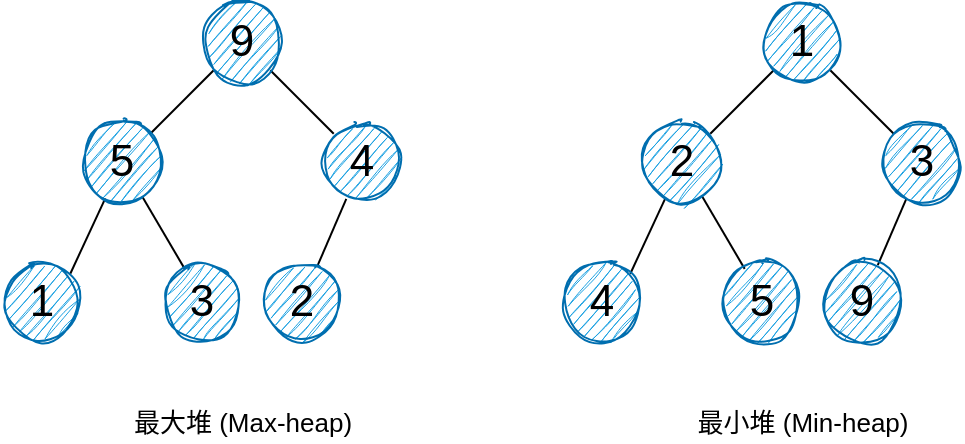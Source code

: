 <mxfile>
    <diagram id="Y7E4iQfiaBOq1pWMwXan" name="Page-1">
        <mxGraphModel dx="1217" dy="570" grid="1" gridSize="10" guides="1" tooltips="1" connect="1" arrows="1" fold="1" page="1" pageScale="1" pageWidth="850" pageHeight="1100" math="0" shadow="0">
            <root>
                <mxCell id="0"/>
                <mxCell id="1" parent="0"/>
                <mxCell id="8" style="rounded=0;orthogonalLoop=1;jettySize=auto;html=1;entryX=1;entryY=0;entryDx=0;entryDy=0;fontSize=22;endArrow=none;endFill=0;" edge="1" parent="1" source="2" target="3">
                    <mxGeometry relative="1" as="geometry"/>
                </mxCell>
                <mxCell id="9" style="edgeStyle=none;rounded=0;orthogonalLoop=1;jettySize=auto;html=1;fontSize=22;endArrow=none;endFill=0;" edge="1" parent="1" source="2" target="4">
                    <mxGeometry relative="1" as="geometry"/>
                </mxCell>
                <mxCell id="2" value="9" style="ellipse;whiteSpace=wrap;html=1;aspect=fixed;sketch=1;fillColor=#1ba1e2;strokeColor=#006EAF;fontSize=22;fontColor=#000000;" vertex="1" parent="1">
                    <mxGeometry x="240" y="120" width="40" height="40" as="geometry"/>
                </mxCell>
                <mxCell id="10" style="edgeStyle=none;rounded=0;orthogonalLoop=1;jettySize=auto;html=1;entryX=1;entryY=0;entryDx=0;entryDy=0;fontSize=22;endArrow=none;endFill=0;" edge="1" parent="1" source="3" target="5">
                    <mxGeometry relative="1" as="geometry"/>
                </mxCell>
                <mxCell id="11" style="edgeStyle=none;rounded=0;orthogonalLoop=1;jettySize=auto;html=1;entryX=0.284;entryY=0.086;entryDx=0;entryDy=0;fontSize=22;endArrow=none;endFill=0;entryPerimeter=0;" edge="1" parent="1" source="3" target="6">
                    <mxGeometry relative="1" as="geometry"/>
                </mxCell>
                <mxCell id="3" value="5" style="ellipse;whiteSpace=wrap;html=1;aspect=fixed;sketch=1;fillColor=#1ba1e2;strokeColor=#006EAF;fontSize=22;fontColor=#000000;" vertex="1" parent="1">
                    <mxGeometry x="180" y="180" width="40" height="40" as="geometry"/>
                </mxCell>
                <mxCell id="12" style="edgeStyle=none;rounded=0;orthogonalLoop=1;jettySize=auto;html=1;fontSize=22;endArrow=none;endFill=0;" edge="1" parent="1" source="4" target="7">
                    <mxGeometry relative="1" as="geometry"/>
                </mxCell>
                <mxCell id="4" value="4" style="ellipse;whiteSpace=wrap;html=1;aspect=fixed;sketch=1;fillColor=#1ba1e2;strokeColor=#006EAF;fontSize=22;fontColor=#000000;" vertex="1" parent="1">
                    <mxGeometry x="300" y="180" width="40" height="40" as="geometry"/>
                </mxCell>
                <mxCell id="5" value="1" style="ellipse;whiteSpace=wrap;html=1;aspect=fixed;sketch=1;fillColor=#1ba1e2;strokeColor=#006EAF;fontSize=22;fontColor=#000000;" vertex="1" parent="1">
                    <mxGeometry x="140" y="250" width="40" height="40" as="geometry"/>
                </mxCell>
                <mxCell id="6" value="3" style="ellipse;whiteSpace=wrap;html=1;aspect=fixed;sketch=1;fillColor=#1ba1e2;strokeColor=#006EAF;fontSize=22;fontColor=#000000;" vertex="1" parent="1">
                    <mxGeometry x="220" y="250" width="40" height="40" as="geometry"/>
                </mxCell>
                <mxCell id="7" value="2" style="ellipse;whiteSpace=wrap;html=1;aspect=fixed;sketch=1;fillColor=#1ba1e2;strokeColor=#006EAF;fontSize=22;fontColor=#000000;" vertex="1" parent="1">
                    <mxGeometry x="270" y="250" width="40" height="40" as="geometry"/>
                </mxCell>
                <mxCell id="13" value="最大堆 (Max-heap) " style="text;html=1;align=center;verticalAlign=middle;resizable=0;points=[];autosize=1;strokeColor=none;fontSize=13;" vertex="1" parent="1">
                    <mxGeometry x="190" y="320" width="140" height="20" as="geometry"/>
                </mxCell>
                <mxCell id="14" style="rounded=0;orthogonalLoop=1;jettySize=auto;html=1;entryX=1;entryY=0;entryDx=0;entryDy=0;fontSize=22;endArrow=none;endFill=0;" edge="1" parent="1" source="16" target="19">
                    <mxGeometry relative="1" as="geometry"/>
                </mxCell>
                <mxCell id="15" style="edgeStyle=none;rounded=0;orthogonalLoop=1;jettySize=auto;html=1;fontSize=22;endArrow=none;endFill=0;" edge="1" parent="1" source="16" target="21">
                    <mxGeometry relative="1" as="geometry"/>
                </mxCell>
                <mxCell id="16" value="1" style="ellipse;whiteSpace=wrap;html=1;aspect=fixed;sketch=1;fillColor=#1ba1e2;strokeColor=#006EAF;fontSize=22;fontColor=#000000;" vertex="1" parent="1">
                    <mxGeometry x="520" y="120" width="40" height="40" as="geometry"/>
                </mxCell>
                <mxCell id="17" style="edgeStyle=none;rounded=0;orthogonalLoop=1;jettySize=auto;html=1;entryX=1;entryY=0;entryDx=0;entryDy=0;fontSize=22;endArrow=none;endFill=0;" edge="1" parent="1" source="19" target="22">
                    <mxGeometry relative="1" as="geometry"/>
                </mxCell>
                <mxCell id="18" style="edgeStyle=none;rounded=0;orthogonalLoop=1;jettySize=auto;html=1;entryX=0.284;entryY=0.086;entryDx=0;entryDy=0;fontSize=22;endArrow=none;endFill=0;entryPerimeter=0;" edge="1" parent="1" source="19" target="23">
                    <mxGeometry relative="1" as="geometry"/>
                </mxCell>
                <mxCell id="19" value="2" style="ellipse;whiteSpace=wrap;html=1;aspect=fixed;sketch=1;fillColor=#1ba1e2;strokeColor=#006EAF;fontSize=22;fontColor=#000000;" vertex="1" parent="1">
                    <mxGeometry x="460" y="180" width="40" height="40" as="geometry"/>
                </mxCell>
                <mxCell id="20" style="edgeStyle=none;rounded=0;orthogonalLoop=1;jettySize=auto;html=1;fontSize=22;endArrow=none;endFill=0;" edge="1" parent="1" source="21" target="24">
                    <mxGeometry relative="1" as="geometry"/>
                </mxCell>
                <mxCell id="21" value="3" style="ellipse;whiteSpace=wrap;html=1;aspect=fixed;sketch=1;fillColor=#1ba1e2;strokeColor=#006EAF;fontSize=22;fontColor=#000000;" vertex="1" parent="1">
                    <mxGeometry x="580" y="180" width="40" height="40" as="geometry"/>
                </mxCell>
                <mxCell id="22" value="4" style="ellipse;whiteSpace=wrap;html=1;aspect=fixed;sketch=1;fillColor=#1ba1e2;strokeColor=#006EAF;fontSize=22;fontColor=#000000;" vertex="1" parent="1">
                    <mxGeometry x="420" y="250" width="40" height="40" as="geometry"/>
                </mxCell>
                <mxCell id="23" value="5" style="ellipse;whiteSpace=wrap;html=1;aspect=fixed;sketch=1;fillColor=#1ba1e2;strokeColor=#006EAF;fontSize=22;fontColor=#000000;" vertex="1" parent="1">
                    <mxGeometry x="500" y="250" width="40" height="40" as="geometry"/>
                </mxCell>
                <mxCell id="24" value="9" style="ellipse;whiteSpace=wrap;html=1;aspect=fixed;sketch=1;fillColor=#1ba1e2;strokeColor=#006EAF;fontSize=22;fontColor=#000000;" vertex="1" parent="1">
                    <mxGeometry x="550" y="250" width="40" height="40" as="geometry"/>
                </mxCell>
                <mxCell id="25" value="最小堆 (Min-heap) " style="text;html=1;align=center;verticalAlign=middle;resizable=0;points=[];autosize=1;strokeColor=none;fontSize=13;" vertex="1" parent="1">
                    <mxGeometry x="475" y="320" width="130" height="20" as="geometry"/>
                </mxCell>
            </root>
        </mxGraphModel>
    </diagram>
    <diagram id="t7gDynj0hpRwfnZ5_ozT" name="heapify-1">
        <mxGraphModel dx="839" dy="393" grid="1" gridSize="10" guides="1" tooltips="1" connect="1" arrows="1" fold="1" page="1" pageScale="1" pageWidth="850" pageHeight="1100" math="0" shadow="0">
            <root>
                <mxCell id="kqcIvL9qf1m2o4pXu-eM-0"/>
                <mxCell id="kqcIvL9qf1m2o4pXu-eM-1" parent="kqcIvL9qf1m2o4pXu-eM-0"/>
                <mxCell id="kqcIvL9qf1m2o4pXu-eM-2" value="" style="shape=table;html=1;whiteSpace=wrap;startSize=0;container=1;collapsible=0;childLayout=tableLayout;sketch=1;fontSize=18;fillColor=#60a917;strokeColor=#2D7600;fontColor=#ffffff;" vertex="1" parent="kqcIvL9qf1m2o4pXu-eM-1">
                    <mxGeometry x="40" y="40" width="360" height="40" as="geometry"/>
                </mxCell>
                <mxCell id="kqcIvL9qf1m2o4pXu-eM-3" value="" style="shape=partialRectangle;html=1;whiteSpace=wrap;collapsible=0;dropTarget=0;pointerEvents=0;fillColor=none;top=0;left=0;bottom=0;right=0;points=[[0,0.5],[1,0.5]];portConstraint=eastwest;fontSize=18;" vertex="1" parent="kqcIvL9qf1m2o4pXu-eM-2">
                    <mxGeometry width="360" height="40" as="geometry"/>
                </mxCell>
                <mxCell id="kqcIvL9qf1m2o4pXu-eM-4" value="3" style="shape=partialRectangle;html=1;whiteSpace=wrap;connectable=0;overflow=hidden;fillColor=none;top=0;left=0;bottom=0;right=0;fontSize=18;" vertex="1" parent="kqcIvL9qf1m2o4pXu-eM-3">
                    <mxGeometry width="60" height="40" as="geometry"/>
                </mxCell>
                <mxCell id="kqcIvL9qf1m2o4pXu-eM-5" value="&lt;font style=&quot;font-size: 18px;&quot;&gt;9&lt;/font&gt;" style="shape=partialRectangle;html=1;whiteSpace=wrap;connectable=0;overflow=hidden;fillColor=none;top=0;left=0;bottom=0;right=0;fontSize=18;" vertex="1" parent="kqcIvL9qf1m2o4pXu-eM-3">
                    <mxGeometry x="60" width="60" height="40" as="geometry"/>
                </mxCell>
                <mxCell id="kqcIvL9qf1m2o4pXu-eM-6" value="2" style="shape=partialRectangle;html=1;whiteSpace=wrap;connectable=0;overflow=hidden;fillColor=none;top=0;left=0;bottom=0;right=0;fontSize=18;" vertex="1" parent="kqcIvL9qf1m2o4pXu-eM-3">
                    <mxGeometry x="120" width="60" height="40" as="geometry"/>
                </mxCell>
                <mxCell id="kqcIvL9qf1m2o4pXu-eM-7" value="1" style="shape=partialRectangle;html=1;whiteSpace=wrap;connectable=0;overflow=hidden;fillColor=none;top=0;left=0;bottom=0;right=0;fontSize=18;" vertex="1" parent="kqcIvL9qf1m2o4pXu-eM-3">
                    <mxGeometry x="180" width="60" height="40" as="geometry"/>
                </mxCell>
                <mxCell id="kqcIvL9qf1m2o4pXu-eM-8" value="4" style="shape=partialRectangle;html=1;whiteSpace=wrap;connectable=0;overflow=hidden;fillColor=none;top=0;left=0;bottom=0;right=0;fontSize=18;" vertex="1" parent="kqcIvL9qf1m2o4pXu-eM-3">
                    <mxGeometry x="240" width="60" height="40" as="geometry"/>
                </mxCell>
                <mxCell id="kqcIvL9qf1m2o4pXu-eM-9" value="5" style="shape=partialRectangle;html=1;whiteSpace=wrap;connectable=0;overflow=hidden;fillColor=none;top=0;left=0;bottom=0;right=0;fontSize=18;" vertex="1" parent="kqcIvL9qf1m2o4pXu-eM-3">
                    <mxGeometry x="300" width="60" height="40" as="geometry"/>
                </mxCell>
                <mxCell id="kqcIvL9qf1m2o4pXu-eM-11" value="" style="shape=table;html=1;whiteSpace=wrap;startSize=0;container=1;collapsible=0;childLayout=tableLayout;fillColor=none;strokeColor=none;" vertex="1" parent="kqcIvL9qf1m2o4pXu-eM-1">
                    <mxGeometry x="40" y="80" width="360" height="40" as="geometry"/>
                </mxCell>
                <mxCell id="kqcIvL9qf1m2o4pXu-eM-12" value="" style="shape=partialRectangle;html=1;whiteSpace=wrap;collapsible=0;dropTarget=0;pointerEvents=0;fillColor=none;top=0;left=0;bottom=0;right=0;points=[[0,0.5],[1,0.5]];portConstraint=eastwest;" vertex="1" parent="kqcIvL9qf1m2o4pXu-eM-11">
                    <mxGeometry width="360" height="40" as="geometry"/>
                </mxCell>
                <mxCell id="kqcIvL9qf1m2o4pXu-eM-13" value="0" style="shape=partialRectangle;html=1;whiteSpace=wrap;connectable=0;overflow=hidden;fillColor=none;top=0;left=0;bottom=0;right=0;" vertex="1" parent="kqcIvL9qf1m2o4pXu-eM-12">
                    <mxGeometry width="60" height="40" as="geometry"/>
                </mxCell>
                <mxCell id="kqcIvL9qf1m2o4pXu-eM-14" value="1" style="shape=partialRectangle;html=1;whiteSpace=wrap;connectable=0;overflow=hidden;fillColor=none;top=0;left=0;bottom=0;right=0;" vertex="1" parent="kqcIvL9qf1m2o4pXu-eM-12">
                    <mxGeometry x="60" width="60" height="40" as="geometry"/>
                </mxCell>
                <mxCell id="kqcIvL9qf1m2o4pXu-eM-15" value="2" style="shape=partialRectangle;html=1;whiteSpace=wrap;connectable=0;overflow=hidden;fillColor=none;top=0;left=0;bottom=0;right=0;" vertex="1" parent="kqcIvL9qf1m2o4pXu-eM-12">
                    <mxGeometry x="120" width="60" height="40" as="geometry"/>
                </mxCell>
                <mxCell id="kqcIvL9qf1m2o4pXu-eM-16" value="3" style="shape=partialRectangle;html=1;whiteSpace=wrap;connectable=0;overflow=hidden;fillColor=none;top=0;left=0;bottom=0;right=0;" vertex="1" parent="kqcIvL9qf1m2o4pXu-eM-12">
                    <mxGeometry x="180" width="60" height="40" as="geometry"/>
                </mxCell>
                <mxCell id="kqcIvL9qf1m2o4pXu-eM-17" value="4" style="shape=partialRectangle;html=1;whiteSpace=wrap;connectable=0;overflow=hidden;fillColor=none;top=0;left=0;bottom=0;right=0;" vertex="1" parent="kqcIvL9qf1m2o4pXu-eM-12">
                    <mxGeometry x="240" width="60" height="40" as="geometry"/>
                </mxCell>
                <mxCell id="kqcIvL9qf1m2o4pXu-eM-18" value="5" style="shape=partialRectangle;html=1;whiteSpace=wrap;connectable=0;overflow=hidden;fillColor=none;top=0;left=0;bottom=0;right=0;" vertex="1" parent="kqcIvL9qf1m2o4pXu-eM-12">
                    <mxGeometry x="300" width="60" height="40" as="geometry"/>
                </mxCell>
            </root>
        </mxGraphModel>
    </diagram>
    <diagram id="Er3TBcY3ToPlYUrqbDX4" name="heapify-2">
        <mxGraphModel dx="1217" dy="570" grid="1" gridSize="10" guides="1" tooltips="1" connect="1" arrows="1" fold="1" page="1" pageScale="1" pageWidth="850" pageHeight="1100" math="0" shadow="0">
            <root>
                <mxCell id="2v2k3Q8E73bp4hUca9CG-0"/>
                <mxCell id="2v2k3Q8E73bp4hUca9CG-1" parent="2v2k3Q8E73bp4hUca9CG-0"/>
                <mxCell id="0Q4chrJ4-TKzll_FZwnO-0" style="rounded=0;orthogonalLoop=1;jettySize=auto;html=1;entryX=1;entryY=0;entryDx=0;entryDy=0;fontSize=22;endArrow=none;endFill=0;fontColor=#000000;" edge="1" parent="2v2k3Q8E73bp4hUca9CG-1" source="0Q4chrJ4-TKzll_FZwnO-2" target="0Q4chrJ4-TKzll_FZwnO-5">
                    <mxGeometry relative="1" as="geometry"/>
                </mxCell>
                <mxCell id="0Q4chrJ4-TKzll_FZwnO-1" style="edgeStyle=none;rounded=0;orthogonalLoop=1;jettySize=auto;html=1;fontSize=22;endArrow=none;endFill=0;fontColor=#000000;" edge="1" parent="2v2k3Q8E73bp4hUca9CG-1" source="0Q4chrJ4-TKzll_FZwnO-2" target="0Q4chrJ4-TKzll_FZwnO-7">
                    <mxGeometry relative="1" as="geometry"/>
                </mxCell>
                <mxCell id="0Q4chrJ4-TKzll_FZwnO-2" value="3" style="ellipse;whiteSpace=wrap;html=1;aspect=fixed;sketch=1;fillColor=#60a917;strokeColor=#2D7600;fontSize=22;fontColor=#000000;" vertex="1" parent="2v2k3Q8E73bp4hUca9CG-1">
                    <mxGeometry x="240" y="120" width="40" height="40" as="geometry"/>
                </mxCell>
                <mxCell id="0Q4chrJ4-TKzll_FZwnO-3" style="edgeStyle=none;rounded=0;orthogonalLoop=1;jettySize=auto;html=1;entryX=1;entryY=0;entryDx=0;entryDy=0;fontSize=22;endArrow=none;endFill=0;fontColor=#000000;" edge="1" parent="2v2k3Q8E73bp4hUca9CG-1" source="0Q4chrJ4-TKzll_FZwnO-5" target="0Q4chrJ4-TKzll_FZwnO-8">
                    <mxGeometry relative="1" as="geometry"/>
                </mxCell>
                <mxCell id="0Q4chrJ4-TKzll_FZwnO-4" style="edgeStyle=none;rounded=0;orthogonalLoop=1;jettySize=auto;html=1;entryX=0.284;entryY=0.086;entryDx=0;entryDy=0;fontSize=22;endArrow=none;endFill=0;entryPerimeter=0;fontColor=#000000;" edge="1" parent="2v2k3Q8E73bp4hUca9CG-1" source="0Q4chrJ4-TKzll_FZwnO-5" target="0Q4chrJ4-TKzll_FZwnO-9">
                    <mxGeometry relative="1" as="geometry"/>
                </mxCell>
                <mxCell id="0Q4chrJ4-TKzll_FZwnO-5" value="9" style="ellipse;whiteSpace=wrap;html=1;aspect=fixed;sketch=1;fillColor=#60a917;strokeColor=#2D7600;fontSize=22;fontColor=#000000;" vertex="1" parent="2v2k3Q8E73bp4hUca9CG-1">
                    <mxGeometry x="180" y="180" width="40" height="40" as="geometry"/>
                </mxCell>
                <mxCell id="0Q4chrJ4-TKzll_FZwnO-6" style="edgeStyle=none;rounded=0;orthogonalLoop=1;jettySize=auto;html=1;fontSize=22;endArrow=none;endFill=0;fontColor=#000000;" edge="1" parent="2v2k3Q8E73bp4hUca9CG-1" source="0Q4chrJ4-TKzll_FZwnO-7" target="0Q4chrJ4-TKzll_FZwnO-10">
                    <mxGeometry relative="1" as="geometry"/>
                </mxCell>
                <mxCell id="0Q4chrJ4-TKzll_FZwnO-7" value="2" style="ellipse;whiteSpace=wrap;html=1;aspect=fixed;sketch=1;fillColor=#60a917;strokeColor=#2D7600;fontSize=22;fontColor=#000000;" vertex="1" parent="2v2k3Q8E73bp4hUca9CG-1">
                    <mxGeometry x="300" y="180" width="40" height="40" as="geometry"/>
                </mxCell>
                <mxCell id="0Q4chrJ4-TKzll_FZwnO-8" value="1" style="ellipse;whiteSpace=wrap;html=1;aspect=fixed;sketch=1;fillColor=#60a917;strokeColor=#2D7600;fontSize=22;fontColor=#000000;" vertex="1" parent="2v2k3Q8E73bp4hUca9CG-1">
                    <mxGeometry x="140" y="250" width="40" height="40" as="geometry"/>
                </mxCell>
                <mxCell id="0Q4chrJ4-TKzll_FZwnO-9" value="4" style="ellipse;whiteSpace=wrap;html=1;aspect=fixed;sketch=1;fillColor=#60a917;strokeColor=#2D7600;fontSize=22;fontColor=#000000;" vertex="1" parent="2v2k3Q8E73bp4hUca9CG-1">
                    <mxGeometry x="220" y="250" width="40" height="40" as="geometry"/>
                </mxCell>
                <mxCell id="0Q4chrJ4-TKzll_FZwnO-10" value="5" style="ellipse;whiteSpace=wrap;html=1;aspect=fixed;sketch=1;fillColor=#60a917;strokeColor=#2D7600;fontSize=22;fontColor=#000000;" vertex="1" parent="2v2k3Q8E73bp4hUca9CG-1">
                    <mxGeometry x="270" y="250" width="40" height="40" as="geometry"/>
                </mxCell>
                <mxCell id="0Q4chrJ4-TKzll_FZwnO-11" value="0" style="text;html=1;align=center;verticalAlign=middle;resizable=0;points=[];autosize=1;strokeColor=none;fontSize=18;fontColor=#000000;" vertex="1" parent="2v2k3Q8E73bp4hUca9CG-1">
                    <mxGeometry x="245" y="85" width="30" height="30" as="geometry"/>
                </mxCell>
                <mxCell id="0Q4chrJ4-TKzll_FZwnO-12" value="1" style="text;html=1;align=center;verticalAlign=middle;resizable=0;points=[];autosize=1;strokeColor=none;fontSize=18;fontColor=#000000;" vertex="1" parent="2v2k3Q8E73bp4hUca9CG-1">
                    <mxGeometry x="185" y="145" width="30" height="30" as="geometry"/>
                </mxCell>
                <mxCell id="0Q4chrJ4-TKzll_FZwnO-13" value="2" style="text;html=1;align=center;verticalAlign=middle;resizable=0;points=[];autosize=1;strokeColor=none;fontSize=18;fontColor=#000000;" vertex="1" parent="2v2k3Q8E73bp4hUca9CG-1">
                    <mxGeometry x="305" y="145" width="30" height="30" as="geometry"/>
                </mxCell>
                <mxCell id="0Q4chrJ4-TKzll_FZwnO-14" value="3" style="text;html=1;align=center;verticalAlign=middle;resizable=0;points=[];autosize=1;strokeColor=none;fontSize=18;fontColor=#000000;" vertex="1" parent="2v2k3Q8E73bp4hUca9CG-1">
                    <mxGeometry x="145" y="215" width="30" height="30" as="geometry"/>
                </mxCell>
                <mxCell id="0Q4chrJ4-TKzll_FZwnO-15" value="4" style="text;html=1;align=center;verticalAlign=middle;resizable=0;points=[];autosize=1;strokeColor=none;fontSize=18;fontColor=#000000;" vertex="1" parent="2v2k3Q8E73bp4hUca9CG-1">
                    <mxGeometry x="225" y="215" width="30" height="30" as="geometry"/>
                </mxCell>
                <mxCell id="0Q4chrJ4-TKzll_FZwnO-16" value="5" style="text;html=1;align=center;verticalAlign=middle;resizable=0;points=[];autosize=1;strokeColor=none;fontSize=18;fontColor=#000000;" vertex="1" parent="2v2k3Q8E73bp4hUca9CG-1">
                    <mxGeometry x="275" y="215" width="30" height="30" as="geometry"/>
                </mxCell>
            </root>
        </mxGraphModel>
    </diagram>
    <diagram name="heapify-3" id="0Am5vCtE7NaJ7SWUL5Bf">
        <mxGraphModel dx="1217" dy="570" grid="1" gridSize="10" guides="1" tooltips="1" connect="1" arrows="1" fold="1" page="1" pageScale="1" pageWidth="850" pageHeight="1100" math="0" shadow="0">
            <root>
                <mxCell id="gFVivKkBL9fIjCb3cV3K-0"/>
                <mxCell id="gFVivKkBL9fIjCb3cV3K-1" parent="gFVivKkBL9fIjCb3cV3K-0"/>
                <mxCell id="gFVivKkBL9fIjCb3cV3K-2" style="rounded=0;orthogonalLoop=1;jettySize=auto;html=1;entryX=1;entryY=0;entryDx=0;entryDy=0;fontSize=22;endArrow=none;endFill=0;fontColor=#000000;" edge="1" parent="gFVivKkBL9fIjCb3cV3K-1" source="gFVivKkBL9fIjCb3cV3K-4" target="gFVivKkBL9fIjCb3cV3K-7">
                    <mxGeometry relative="1" as="geometry"/>
                </mxCell>
                <mxCell id="gFVivKkBL9fIjCb3cV3K-3" style="edgeStyle=none;rounded=0;orthogonalLoop=1;jettySize=auto;html=1;fontSize=22;endArrow=none;endFill=0;fontColor=#000000;" edge="1" parent="gFVivKkBL9fIjCb3cV3K-1" source="gFVivKkBL9fIjCb3cV3K-4" target="gFVivKkBL9fIjCb3cV3K-9">
                    <mxGeometry relative="1" as="geometry"/>
                </mxCell>
                <mxCell id="gFVivKkBL9fIjCb3cV3K-4" value="3" style="ellipse;whiteSpace=wrap;html=1;aspect=fixed;sketch=1;fillColor=#60a917;strokeColor=#2D7600;fontSize=22;fontColor=#000000;" vertex="1" parent="gFVivKkBL9fIjCb3cV3K-1">
                    <mxGeometry x="240" y="120" width="40" height="40" as="geometry"/>
                </mxCell>
                <mxCell id="gFVivKkBL9fIjCb3cV3K-5" style="edgeStyle=none;rounded=0;orthogonalLoop=1;jettySize=auto;html=1;entryX=1;entryY=0;entryDx=0;entryDy=0;fontSize=22;endArrow=none;endFill=0;fontColor=#000000;" edge="1" parent="gFVivKkBL9fIjCb3cV3K-1" source="gFVivKkBL9fIjCb3cV3K-7" target="gFVivKkBL9fIjCb3cV3K-10">
                    <mxGeometry relative="1" as="geometry"/>
                </mxCell>
                <mxCell id="gFVivKkBL9fIjCb3cV3K-6" style="edgeStyle=none;rounded=0;orthogonalLoop=1;jettySize=auto;html=1;entryX=0.284;entryY=0.086;entryDx=0;entryDy=0;fontSize=22;endArrow=none;endFill=0;entryPerimeter=0;fontColor=#000000;" edge="1" parent="gFVivKkBL9fIjCb3cV3K-1" source="gFVivKkBL9fIjCb3cV3K-7" target="gFVivKkBL9fIjCb3cV3K-11">
                    <mxGeometry relative="1" as="geometry"/>
                </mxCell>
                <mxCell id="gFVivKkBL9fIjCb3cV3K-7" value="9" style="ellipse;whiteSpace=wrap;html=1;aspect=fixed;sketch=1;fillColor=#60a917;strokeColor=#2D7600;fontSize=22;fontColor=#000000;" vertex="1" parent="gFVivKkBL9fIjCb3cV3K-1">
                    <mxGeometry x="180" y="180" width="40" height="40" as="geometry"/>
                </mxCell>
                <mxCell id="gFVivKkBL9fIjCb3cV3K-8" style="edgeStyle=none;rounded=0;orthogonalLoop=1;jettySize=auto;html=1;fontSize=22;endArrow=none;endFill=0;fontColor=#000000;" edge="1" parent="gFVivKkBL9fIjCb3cV3K-1" source="gFVivKkBL9fIjCb3cV3K-9" target="gFVivKkBL9fIjCb3cV3K-12">
                    <mxGeometry relative="1" as="geometry"/>
                </mxCell>
                <mxCell id="gFVivKkBL9fIjCb3cV3K-9" value="2" style="ellipse;whiteSpace=wrap;html=1;aspect=fixed;sketch=1;fillColor=#1ba1e2;strokeColor=#006EAF;fontSize=22;fontColor=#000000;" vertex="1" parent="gFVivKkBL9fIjCb3cV3K-1">
                    <mxGeometry x="300" y="180" width="40" height="40" as="geometry"/>
                </mxCell>
                <mxCell id="gFVivKkBL9fIjCb3cV3K-10" value="1" style="ellipse;whiteSpace=wrap;html=1;aspect=fixed;sketch=1;fillColor=#60a917;strokeColor=#2D7600;fontSize=22;fontColor=#000000;" vertex="1" parent="gFVivKkBL9fIjCb3cV3K-1">
                    <mxGeometry x="140" y="250" width="40" height="40" as="geometry"/>
                </mxCell>
                <mxCell id="gFVivKkBL9fIjCb3cV3K-11" value="4" style="ellipse;whiteSpace=wrap;html=1;aspect=fixed;sketch=1;fillColor=#60a917;strokeColor=#2D7600;fontSize=22;fontColor=#000000;" vertex="1" parent="gFVivKkBL9fIjCb3cV3K-1">
                    <mxGeometry x="220" y="250" width="40" height="40" as="geometry"/>
                </mxCell>
                <mxCell id="gFVivKkBL9fIjCb3cV3K-12" value="5" style="ellipse;whiteSpace=wrap;html=1;aspect=fixed;sketch=1;fillColor=#60a917;strokeColor=#2D7600;fontSize=22;fontColor=#000000;" vertex="1" parent="gFVivKkBL9fIjCb3cV3K-1">
                    <mxGeometry x="270" y="250" width="40" height="40" as="geometry"/>
                </mxCell>
                <mxCell id="gFVivKkBL9fIjCb3cV3K-13" value="0" style="text;html=1;align=center;verticalAlign=middle;resizable=0;points=[];autosize=1;strokeColor=none;fontSize=18;fontColor=#000000;" vertex="1" parent="gFVivKkBL9fIjCb3cV3K-1">
                    <mxGeometry x="245" y="85" width="30" height="30" as="geometry"/>
                </mxCell>
                <mxCell id="gFVivKkBL9fIjCb3cV3K-14" value="1" style="text;html=1;align=center;verticalAlign=middle;resizable=0;points=[];autosize=1;strokeColor=none;fontSize=18;fontColor=#000000;" vertex="1" parent="gFVivKkBL9fIjCb3cV3K-1">
                    <mxGeometry x="185" y="145" width="30" height="30" as="geometry"/>
                </mxCell>
                <mxCell id="gFVivKkBL9fIjCb3cV3K-15" value="2" style="text;html=1;align=center;verticalAlign=middle;resizable=0;points=[];autosize=1;strokeColor=none;fontSize=18;fontColor=#000000;" vertex="1" parent="gFVivKkBL9fIjCb3cV3K-1">
                    <mxGeometry x="305" y="145" width="30" height="30" as="geometry"/>
                </mxCell>
                <mxCell id="gFVivKkBL9fIjCb3cV3K-16" value="3" style="text;html=1;align=center;verticalAlign=middle;resizable=0;points=[];autosize=1;strokeColor=none;fontSize=18;fontColor=#000000;" vertex="1" parent="gFVivKkBL9fIjCb3cV3K-1">
                    <mxGeometry x="145" y="215" width="30" height="30" as="geometry"/>
                </mxCell>
                <mxCell id="gFVivKkBL9fIjCb3cV3K-17" value="4" style="text;html=1;align=center;verticalAlign=middle;resizable=0;points=[];autosize=1;strokeColor=none;fontSize=18;fontColor=#000000;" vertex="1" parent="gFVivKkBL9fIjCb3cV3K-1">
                    <mxGeometry x="225" y="215" width="30" height="30" as="geometry"/>
                </mxCell>
                <mxCell id="gFVivKkBL9fIjCb3cV3K-18" value="5" style="text;html=1;align=center;verticalAlign=middle;resizable=0;points=[];autosize=1;strokeColor=none;fontSize=18;fontColor=#000000;" vertex="1" parent="gFVivKkBL9fIjCb3cV3K-1">
                    <mxGeometry x="275" y="215" width="30" height="30" as="geometry"/>
                </mxCell>
            </root>
        </mxGraphModel>
    </diagram>
    <diagram name="heapify-4" id="KrJlNAA3ZOlpuRUZjxUJ">
        <mxGraphModel dx="1217" dy="570" grid="1" gridSize="10" guides="1" tooltips="1" connect="1" arrows="1" fold="1" page="1" pageScale="1" pageWidth="850" pageHeight="1100" math="0" shadow="0">
            <root>
                <mxCell id="R86hi_7K1BGF9EHpucJD-0"/>
                <mxCell id="R86hi_7K1BGF9EHpucJD-1" parent="R86hi_7K1BGF9EHpucJD-0"/>
                <mxCell id="R86hi_7K1BGF9EHpucJD-2" style="rounded=0;orthogonalLoop=1;jettySize=auto;html=1;entryX=1;entryY=0;entryDx=0;entryDy=0;fontSize=22;endArrow=none;endFill=0;fontColor=#000000;" edge="1" parent="R86hi_7K1BGF9EHpucJD-1" source="R86hi_7K1BGF9EHpucJD-4" target="R86hi_7K1BGF9EHpucJD-7">
                    <mxGeometry relative="1" as="geometry"/>
                </mxCell>
                <mxCell id="R86hi_7K1BGF9EHpucJD-3" style="edgeStyle=none;rounded=0;orthogonalLoop=1;jettySize=auto;html=1;fontSize=22;endArrow=none;endFill=0;fontColor=#000000;" edge="1" parent="R86hi_7K1BGF9EHpucJD-1" source="R86hi_7K1BGF9EHpucJD-4" target="R86hi_7K1BGF9EHpucJD-9">
                    <mxGeometry relative="1" as="geometry"/>
                </mxCell>
                <mxCell id="R86hi_7K1BGF9EHpucJD-4" value="3" style="ellipse;whiteSpace=wrap;html=1;aspect=fixed;sketch=1;fillColor=#60a917;strokeColor=#2D7600;fontSize=22;fontColor=#000000;" vertex="1" parent="R86hi_7K1BGF9EHpucJD-1">
                    <mxGeometry x="240" y="120" width="40" height="40" as="geometry"/>
                </mxCell>
                <mxCell id="R86hi_7K1BGF9EHpucJD-5" style="edgeStyle=none;rounded=0;orthogonalLoop=1;jettySize=auto;html=1;entryX=1;entryY=0;entryDx=0;entryDy=0;fontSize=22;endArrow=none;endFill=0;fontColor=#000000;" edge="1" parent="R86hi_7K1BGF9EHpucJD-1" source="R86hi_7K1BGF9EHpucJD-7" target="R86hi_7K1BGF9EHpucJD-10">
                    <mxGeometry relative="1" as="geometry"/>
                </mxCell>
                <mxCell id="R86hi_7K1BGF9EHpucJD-6" style="edgeStyle=none;rounded=0;orthogonalLoop=1;jettySize=auto;html=1;entryX=0.284;entryY=0.086;entryDx=0;entryDy=0;fontSize=22;endArrow=none;endFill=0;entryPerimeter=0;fontColor=#000000;" edge="1" parent="R86hi_7K1BGF9EHpucJD-1" source="R86hi_7K1BGF9EHpucJD-7" target="R86hi_7K1BGF9EHpucJD-11">
                    <mxGeometry relative="1" as="geometry"/>
                </mxCell>
                <mxCell id="R86hi_7K1BGF9EHpucJD-7" value="9" style="ellipse;whiteSpace=wrap;html=1;aspect=fixed;sketch=1;fillColor=#60a917;strokeColor=#2D7600;fontSize=22;fontColor=#000000;" vertex="1" parent="R86hi_7K1BGF9EHpucJD-1">
                    <mxGeometry x="180" y="180" width="40" height="40" as="geometry"/>
                </mxCell>
                <mxCell id="R86hi_7K1BGF9EHpucJD-8" style="edgeStyle=none;rounded=0;orthogonalLoop=1;jettySize=auto;html=1;fontSize=22;endArrow=none;endFill=0;fontColor=#000000;" edge="1" parent="R86hi_7K1BGF9EHpucJD-1" source="R86hi_7K1BGF9EHpucJD-9" target="R86hi_7K1BGF9EHpucJD-12">
                    <mxGeometry relative="1" as="geometry"/>
                </mxCell>
                <mxCell id="R86hi_7K1BGF9EHpucJD-9" value="5" style="ellipse;whiteSpace=wrap;html=1;aspect=fixed;sketch=1;fillColor=#1ba1e2;strokeColor=#006EAF;fontSize=22;fontColor=#000000;" vertex="1" parent="R86hi_7K1BGF9EHpucJD-1">
                    <mxGeometry x="300" y="180" width="40" height="40" as="geometry"/>
                </mxCell>
                <mxCell id="R86hi_7K1BGF9EHpucJD-10" value="1" style="ellipse;whiteSpace=wrap;html=1;aspect=fixed;sketch=1;fillColor=#60a917;strokeColor=#2D7600;fontSize=22;fontColor=#000000;" vertex="1" parent="R86hi_7K1BGF9EHpucJD-1">
                    <mxGeometry x="140" y="250" width="40" height="40" as="geometry"/>
                </mxCell>
                <mxCell id="R86hi_7K1BGF9EHpucJD-11" value="4" style="ellipse;whiteSpace=wrap;html=1;aspect=fixed;sketch=1;fillColor=#60a917;strokeColor=#2D7600;fontSize=22;fontColor=#000000;" vertex="1" parent="R86hi_7K1BGF9EHpucJD-1">
                    <mxGeometry x="220" y="250" width="40" height="40" as="geometry"/>
                </mxCell>
                <mxCell id="R86hi_7K1BGF9EHpucJD-12" value="2" style="ellipse;whiteSpace=wrap;html=1;aspect=fixed;sketch=1;fillColor=#1ba1e2;strokeColor=#006EAF;fontSize=22;fontColor=#000000;" vertex="1" parent="R86hi_7K1BGF9EHpucJD-1">
                    <mxGeometry x="270" y="250" width="40" height="40" as="geometry"/>
                </mxCell>
                <mxCell id="R86hi_7K1BGF9EHpucJD-13" value="0" style="text;html=1;align=center;verticalAlign=middle;resizable=0;points=[];autosize=1;strokeColor=none;fontSize=18;fontColor=#000000;" vertex="1" parent="R86hi_7K1BGF9EHpucJD-1">
                    <mxGeometry x="245" y="85" width="30" height="30" as="geometry"/>
                </mxCell>
                <mxCell id="R86hi_7K1BGF9EHpucJD-14" value="1" style="text;html=1;align=center;verticalAlign=middle;resizable=0;points=[];autosize=1;strokeColor=none;fontSize=18;fontColor=#000000;" vertex="1" parent="R86hi_7K1BGF9EHpucJD-1">
                    <mxGeometry x="185" y="145" width="30" height="30" as="geometry"/>
                </mxCell>
                <mxCell id="R86hi_7K1BGF9EHpucJD-15" value="2" style="text;html=1;align=center;verticalAlign=middle;resizable=0;points=[];autosize=1;strokeColor=none;fontSize=18;fontColor=#000000;" vertex="1" parent="R86hi_7K1BGF9EHpucJD-1">
                    <mxGeometry x="305" y="145" width="30" height="30" as="geometry"/>
                </mxCell>
                <mxCell id="R86hi_7K1BGF9EHpucJD-16" value="3" style="text;html=1;align=center;verticalAlign=middle;resizable=0;points=[];autosize=1;strokeColor=none;fontSize=18;fontColor=#000000;" vertex="1" parent="R86hi_7K1BGF9EHpucJD-1">
                    <mxGeometry x="145" y="215" width="30" height="30" as="geometry"/>
                </mxCell>
                <mxCell id="R86hi_7K1BGF9EHpucJD-17" value="4" style="text;html=1;align=center;verticalAlign=middle;resizable=0;points=[];autosize=1;strokeColor=none;fontSize=18;fontColor=#000000;" vertex="1" parent="R86hi_7K1BGF9EHpucJD-1">
                    <mxGeometry x="225" y="215" width="30" height="30" as="geometry"/>
                </mxCell>
                <mxCell id="R86hi_7K1BGF9EHpucJD-18" value="5" style="text;html=1;align=center;verticalAlign=middle;resizable=0;points=[];autosize=1;strokeColor=none;fontSize=18;fontColor=#000000;" vertex="1" parent="R86hi_7K1BGF9EHpucJD-1">
                    <mxGeometry x="275" y="215" width="30" height="30" as="geometry"/>
                </mxCell>
            </root>
        </mxGraphModel>
    </diagram>
</mxfile>